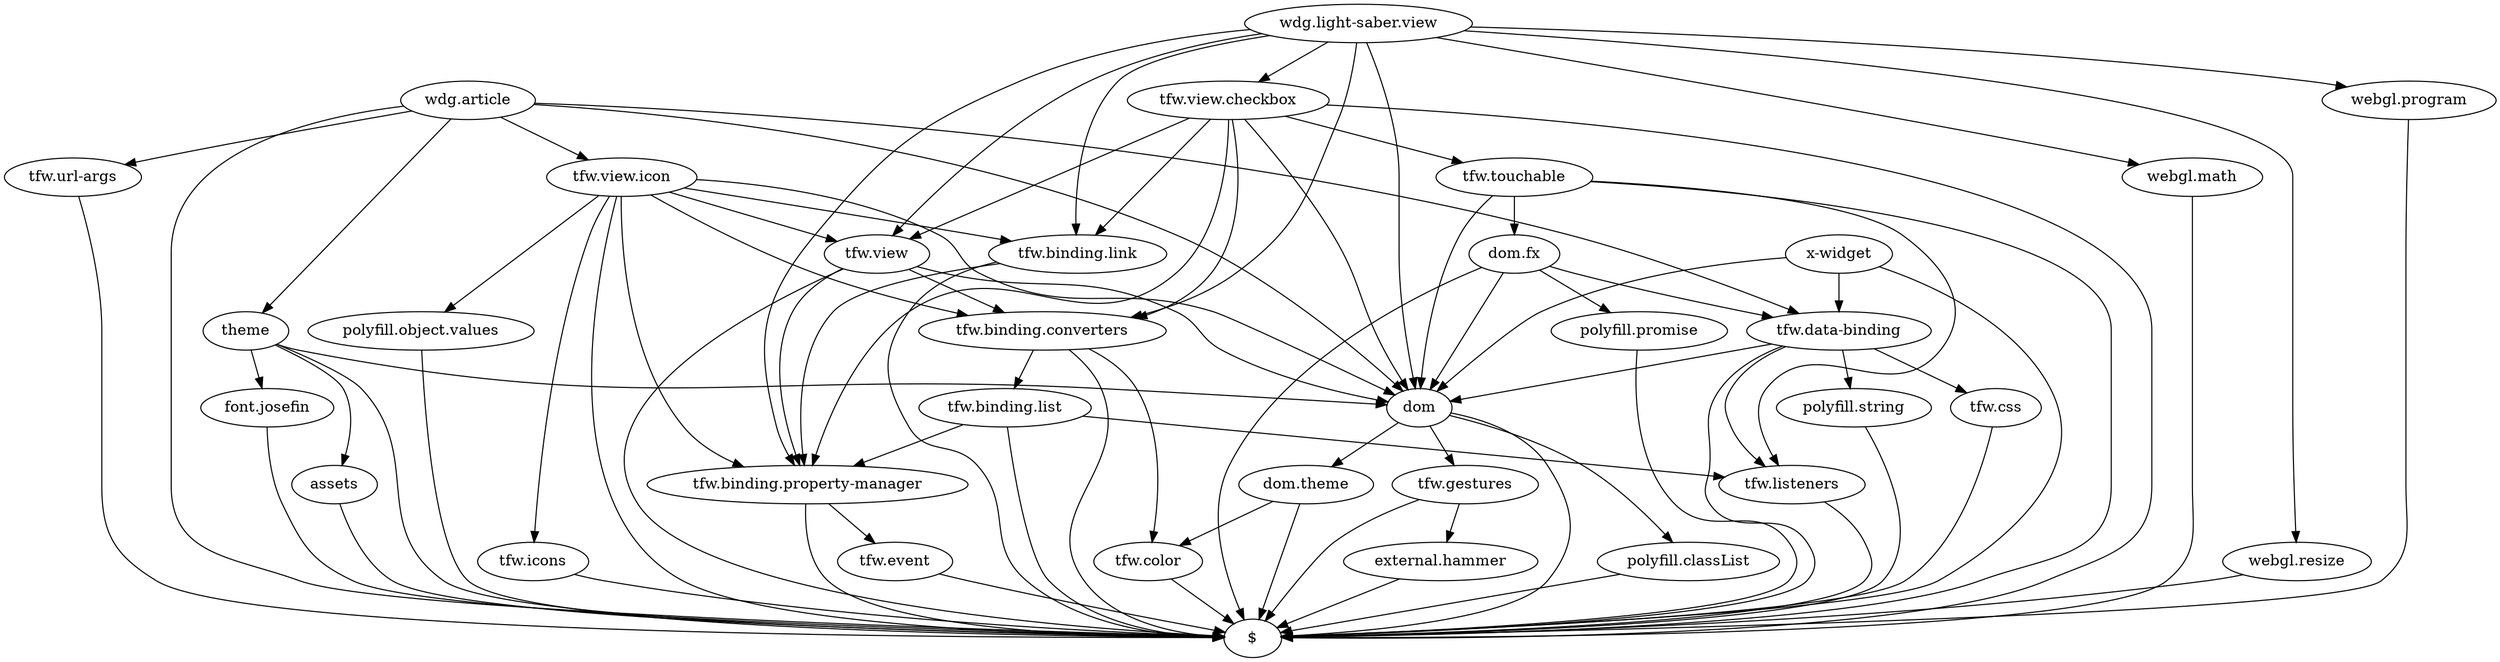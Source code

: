 digraph dependencies {
    "assets" -> "$"
    "wdg.article" -> "$"

    "wdg.article" -> "theme"

    "wdg.article" -> "dom"

    "wdg.article" -> "tfw.data-binding"

    "wdg.article" -> "tfw.view.icon"

    "wdg.article" -> "tfw.url-args"
    "tfw.url-args" -> "$"
    "tfw.view.icon" -> "$"

    "tfw.view.icon" -> "polyfill.object.values"

    "tfw.view.icon" -> "dom"

    "tfw.view.icon" -> "tfw.icons"

    "tfw.view.icon" -> "tfw.binding.property-manager"

    "tfw.view.icon" -> "tfw.view"

    "tfw.view.icon" -> "tfw.binding.link"

    "tfw.view.icon" -> "tfw.binding.converters"
    "tfw.binding.converters" -> "$"

    "tfw.binding.converters" -> "tfw.binding.list"

    "tfw.binding.converters" -> "tfw.color"
    "tfw.color" -> "$"
    "tfw.binding.list" -> "$"

    "tfw.binding.list" -> "tfw.binding.property-manager"

    "tfw.binding.list" -> "tfw.listeners"
    "tfw.listeners" -> "$"
    "tfw.binding.property-manager" -> "$"

    "tfw.binding.property-manager" -> "tfw.event"
    "tfw.event" -> "$"
    "tfw.binding.link" -> "$"

    "tfw.binding.link" -> "tfw.binding.property-manager"
    "tfw.view" -> "$"

    "tfw.view" -> "dom"

    "tfw.view" -> "tfw.binding.property-manager"

    "tfw.view" -> "tfw.binding.converters"
    "dom" -> "$"

    "dom" -> "polyfill.classList"

    "dom" -> "dom.theme"

    "dom" -> "tfw.gestures"
    "tfw.gestures" -> "$"

    "tfw.gestures" -> "external.hammer"
    "external.hammer" -> "$"
    "dom.theme" -> "$"

    "dom.theme" -> "tfw.color"
    "polyfill.classList" -> "$"
    "tfw.icons" -> "$"
    "polyfill.object.values" -> "$"
    "tfw.data-binding" -> "$"

    "tfw.data-binding" -> "polyfill.string"

    "tfw.data-binding" -> "dom"

    "tfw.data-binding" -> "tfw.css"

    "tfw.data-binding" -> "tfw.listeners"
    "tfw.css" -> "$"
    "polyfill.string" -> "$"
    "theme" -> "$"

    "theme" -> "assets"

    "theme" -> "font.josefin"

    "theme" -> "dom"
    "font.josefin" -> "$"
    "x-widget" -> "$"

    "x-widget" -> "dom"

    "x-widget" -> "tfw.data-binding"
    "wdg.light-saber.view" -> "webgl.math"

    "wdg.light-saber.view" -> "webgl.resize"

    "wdg.light-saber.view" -> "webgl.program"

    "wdg.light-saber.view" -> "dom"

    "wdg.light-saber.view" -> "tfw.binding.property-manager"

    "wdg.light-saber.view" -> "tfw.view"

    "wdg.light-saber.view" -> "tfw.binding.link"

    "wdg.light-saber.view" -> "tfw.binding.converters"

    "wdg.light-saber.view" -> "tfw.view.checkbox"
    "tfw.view.checkbox" -> "$"

    "tfw.view.checkbox" -> "tfw.binding.property-manager"

    "tfw.view.checkbox" -> "tfw.touchable"

    "tfw.view.checkbox" -> "dom"

    "tfw.view.checkbox" -> "tfw.view"

    "tfw.view.checkbox" -> "tfw.binding.link"

    "tfw.view.checkbox" -> "tfw.binding.converters"
    "tfw.touchable" -> "$"

    "tfw.touchable" -> "dom"

    "tfw.touchable" -> "dom.fx"

    "tfw.touchable" -> "tfw.listeners"
    "dom.fx" -> "$"

    "dom.fx" -> "polyfill.promise"

    "dom.fx" -> "dom"

    "dom.fx" -> "tfw.data-binding"
    "polyfill.promise" -> "$"
    "webgl.program" -> "$"
    "webgl.resize" -> "$"
    "webgl.math" -> "$"

}